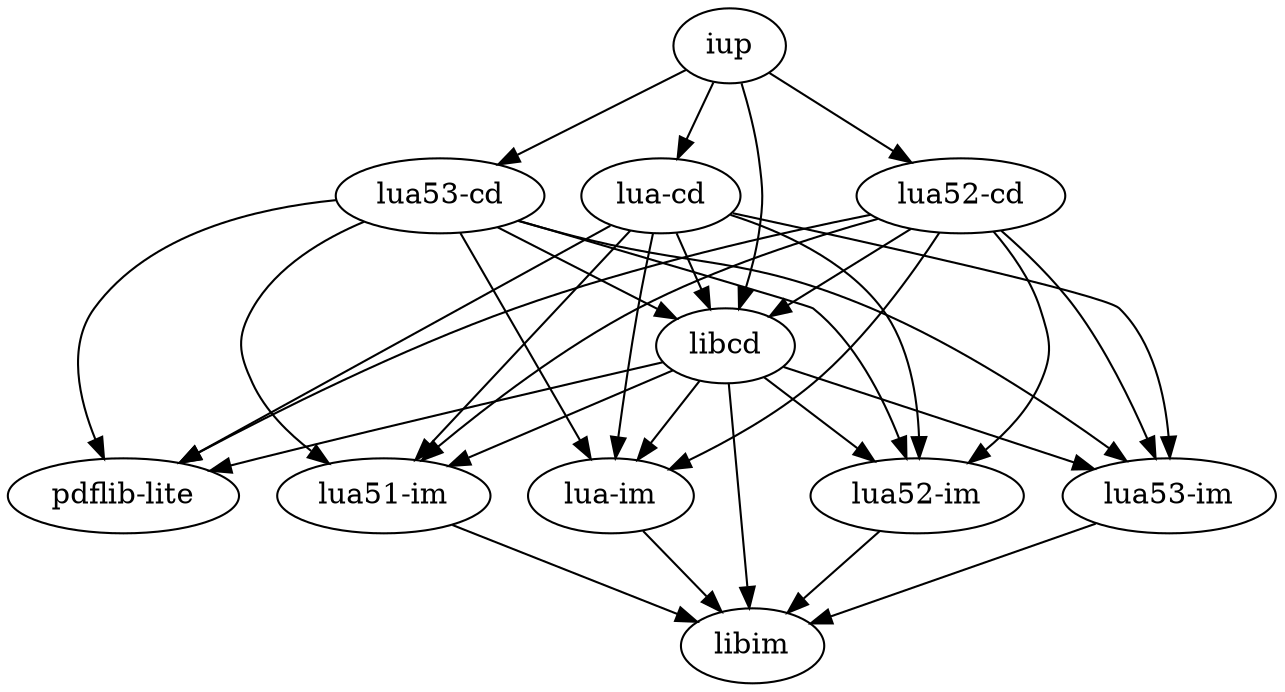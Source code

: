 digraph G {
0 [label="iup"];
1 [label="libcd"];
2 [label="lua-cd"];
3 [label="lua52-cd"];
4 [label="lua53-cd"];
5 [label="pdflib-lite"];
6 [label="lua-im"];
7 [label="lua51-im"];
8 [label="lua52-im"];
9 [label="lua53-im"];
10 [label="libim"];
0 -> 1;
0 -> 2;
0 -> 3;
0 -> 4;
1 -> 10;
1 -> 5;
1 -> 6;
1 -> 7;
1 -> 8;
1 -> 9;
2 -> 1;
2 -> 5;
2 -> 6;
2 -> 7;
2 -> 8;
2 -> 9;
3 -> 1;
3 -> 5;
3 -> 6;
3 -> 7;
3 -> 8;
3 -> 9;
4 -> 1;
4 -> 5;
4 -> 6;
4 -> 7;
4 -> 8;
4 -> 9;
6 -> 10;
7 -> 10;
8 -> 10;
9 -> 10;
}